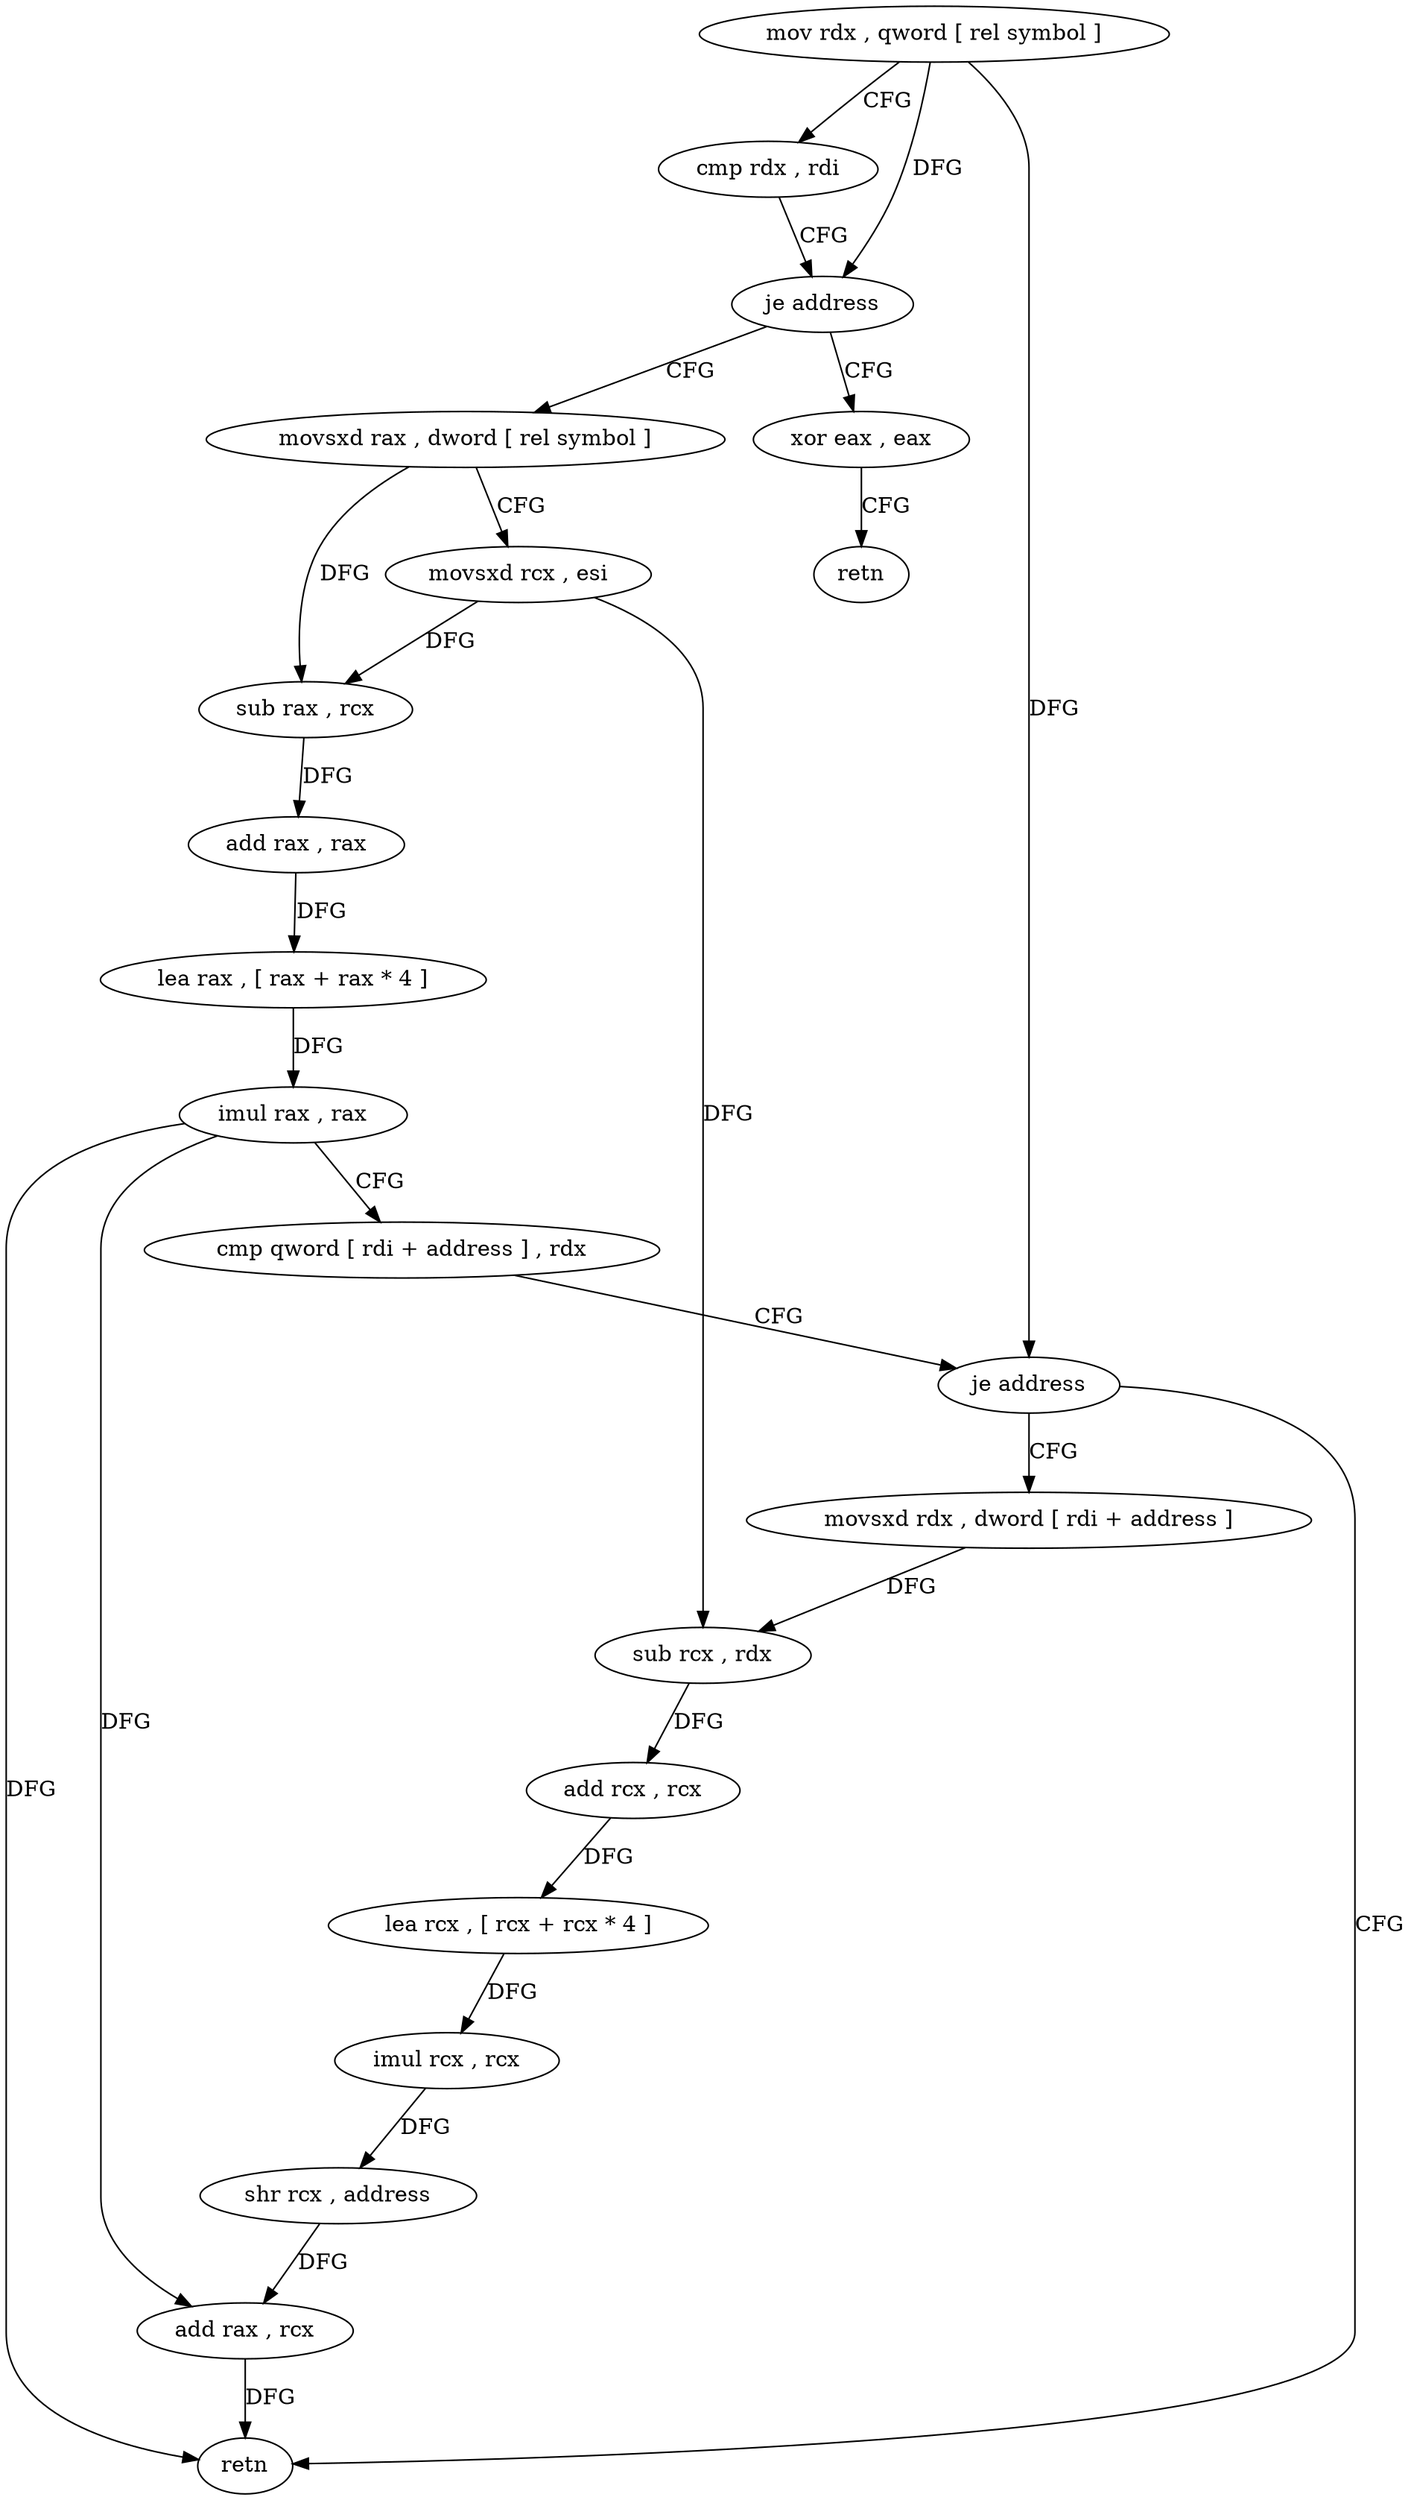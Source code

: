 digraph "func" {
"4204944" [label = "mov rdx , qword [ rel symbol ]" ]
"4204951" [label = "cmp rdx , rdi" ]
"4204954" [label = "je address" ]
"4205011" [label = "xor eax , eax" ]
"4204956" [label = "movsxd rax , dword [ rel symbol ]" ]
"4205013" [label = "retn" ]
"4204963" [label = "movsxd rcx , esi" ]
"4204966" [label = "sub rax , rcx" ]
"4204969" [label = "add rax , rax" ]
"4204972" [label = "lea rax , [ rax + rax * 4 ]" ]
"4204976" [label = "imul rax , rax" ]
"4204980" [label = "cmp qword [ rdi + address ] , rdx" ]
"4204984" [label = "je address" ]
"4205010" [label = "retn" ]
"4204986" [label = "movsxd rdx , dword [ rdi + address ]" ]
"4204990" [label = "sub rcx , rdx" ]
"4204993" [label = "add rcx , rcx" ]
"4204996" [label = "lea rcx , [ rcx + rcx * 4 ]" ]
"4205000" [label = "imul rcx , rcx" ]
"4205004" [label = "shr rcx , address" ]
"4205007" [label = "add rax , rcx" ]
"4204944" -> "4204951" [ label = "CFG" ]
"4204944" -> "4204954" [ label = "DFG" ]
"4204944" -> "4204984" [ label = "DFG" ]
"4204951" -> "4204954" [ label = "CFG" ]
"4204954" -> "4205011" [ label = "CFG" ]
"4204954" -> "4204956" [ label = "CFG" ]
"4205011" -> "4205013" [ label = "CFG" ]
"4204956" -> "4204963" [ label = "CFG" ]
"4204956" -> "4204966" [ label = "DFG" ]
"4204963" -> "4204966" [ label = "DFG" ]
"4204963" -> "4204990" [ label = "DFG" ]
"4204966" -> "4204969" [ label = "DFG" ]
"4204969" -> "4204972" [ label = "DFG" ]
"4204972" -> "4204976" [ label = "DFG" ]
"4204976" -> "4204980" [ label = "CFG" ]
"4204976" -> "4205010" [ label = "DFG" ]
"4204976" -> "4205007" [ label = "DFG" ]
"4204980" -> "4204984" [ label = "CFG" ]
"4204984" -> "4205010" [ label = "CFG" ]
"4204984" -> "4204986" [ label = "CFG" ]
"4204986" -> "4204990" [ label = "DFG" ]
"4204990" -> "4204993" [ label = "DFG" ]
"4204993" -> "4204996" [ label = "DFG" ]
"4204996" -> "4205000" [ label = "DFG" ]
"4205000" -> "4205004" [ label = "DFG" ]
"4205004" -> "4205007" [ label = "DFG" ]
"4205007" -> "4205010" [ label = "DFG" ]
}
